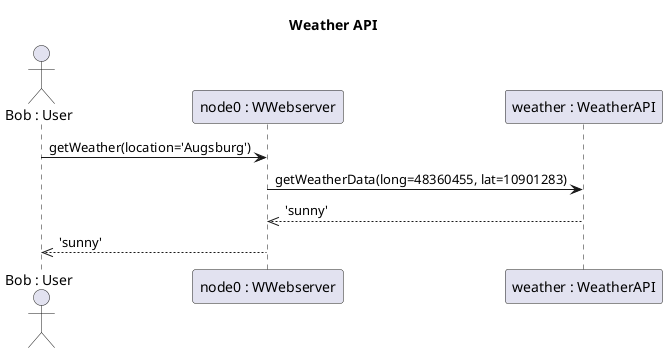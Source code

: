 @startuml
title Weather API
actor "Bob : User" as Bob
participant "node0 : WWebserver" as node0
participant "weather : WeatherAPI" as anonymusWeatherAPI1
Bob -> node0: getWeather(location='Augsburg')
node0 -> anonymusWeatherAPI1: getWeatherData(long=48360455, lat=10901283)
node0 <<-- anonymusWeatherAPI1: 'sunny'
Bob <<-- node0: 'sunny'
@enduml